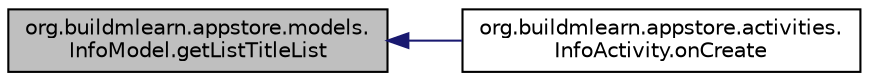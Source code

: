 digraph "org.buildmlearn.appstore.models.InfoModel.getListTitleList"
{
 // INTERACTIVE_SVG=YES
  bgcolor="transparent";
  edge [fontname="Helvetica",fontsize="10",labelfontname="Helvetica",labelfontsize="10"];
  node [fontname="Helvetica",fontsize="10",shape=record];
  rankdir="LR";
  Node1 [label="org.buildmlearn.appstore.models.\lInfoModel.getListTitleList",height=0.2,width=0.4,color="black", fillcolor="grey75", style="filled", fontcolor="black"];
  Node1 -> Node2 [dir="back",color="midnightblue",fontsize="10",style="solid",fontname="Helvetica"];
  Node2 [label="org.buildmlearn.appstore.activities.\lInfoActivity.onCreate",height=0.2,width=0.4,color="black",URL="$d2/d16/classorg_1_1buildmlearn_1_1appstore_1_1activities_1_1_info_activity.html#a5385938356bc5a0b15e92eb66d5e1c3e",tooltip="The method is executed first when the activity is created. "];
}
